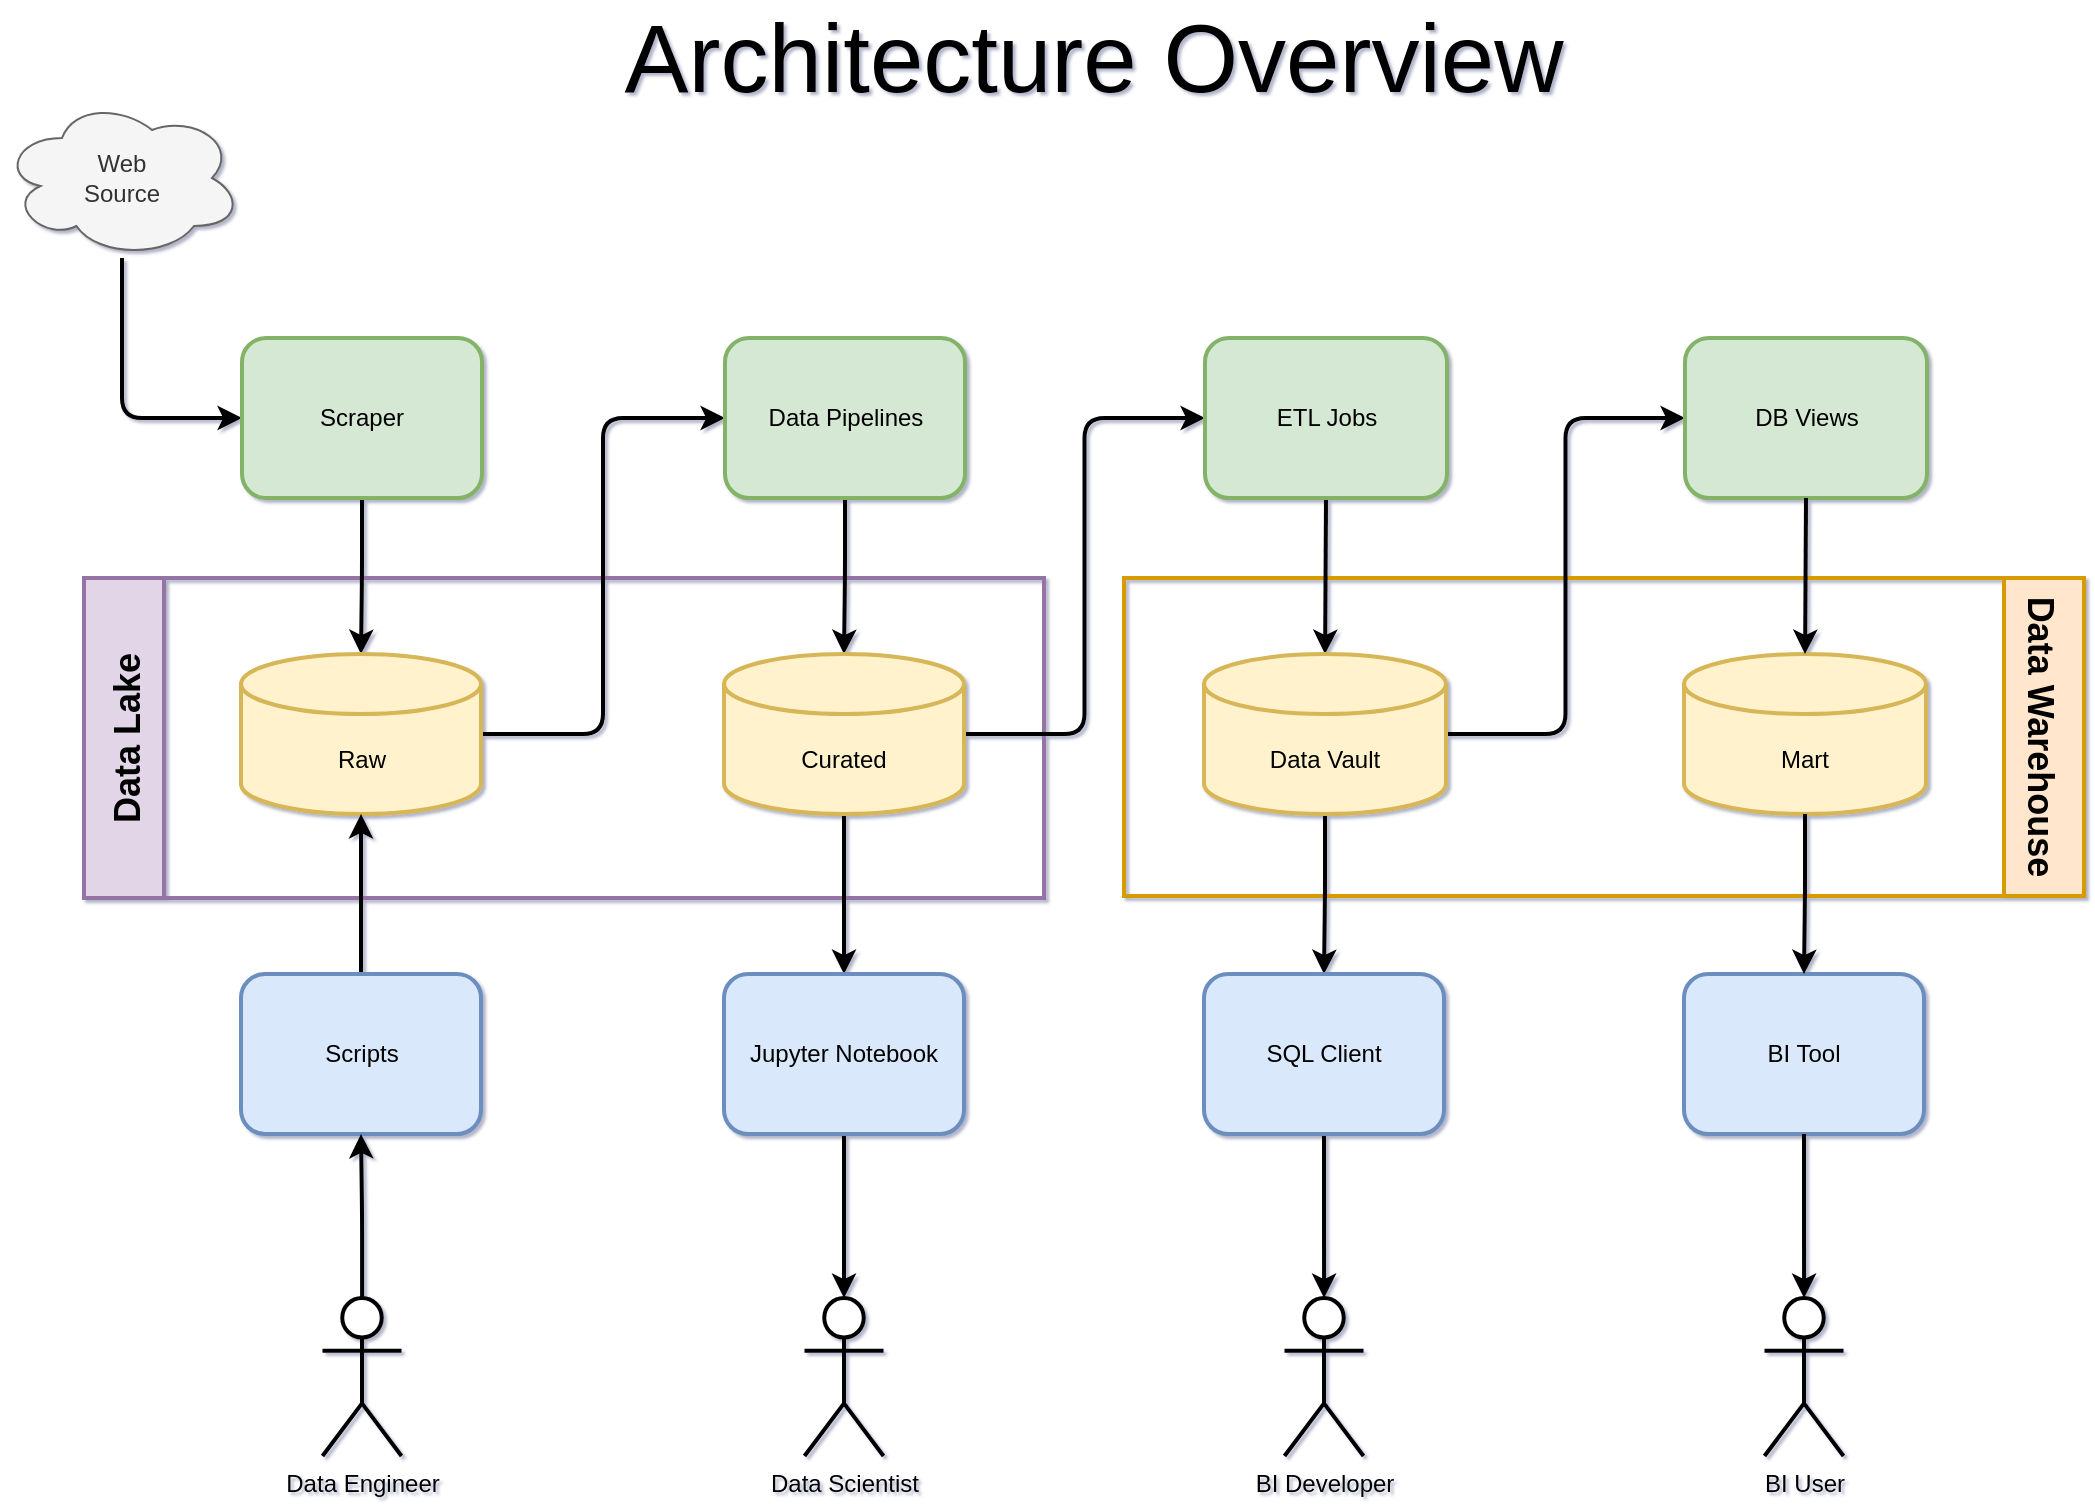 <mxfile version="15.6.0" type="github">
  <diagram id="MoAtzV3okj-ewAqKb-n3" name="Page-1">
    <mxGraphModel dx="2037" dy="1020" grid="1" gridSize="10" guides="1" tooltips="1" connect="1" arrows="1" fold="1" page="1" pageScale="1" pageWidth="1169" pageHeight="827" background="none" math="0" shadow="1">
      <root>
        <mxCell id="0" />
        <mxCell id="1" parent="0" />
        <mxCell id="WRq8cHTFqVjCApXs3IT_-32" value="Data Lake" style="swimlane;horizontal=0;fontSize=18;startSize=40;fillColor=#e1d5e7;strokeColor=#9673a6;strokeWidth=2;" vertex="1" parent="1">
          <mxGeometry x="79" y="320" width="480" height="160" as="geometry" />
        </mxCell>
        <mxCell id="WRq8cHTFqVjCApXs3IT_-33" value="Data Warehouse" style="swimlane;horizontal=0;fontSize=18;startSize=40;fillColor=#ffe6cc;strokeColor=#d79b00;rotation=-180;strokeWidth=2;" vertex="1" parent="1">
          <mxGeometry x="599" y="320" width="480" height="159" as="geometry" />
        </mxCell>
        <mxCell id="WRq8cHTFqVjCApXs3IT_-44" style="edgeStyle=orthogonalEdgeStyle;rounded=1;sketch=0;jumpStyle=arc;orthogonalLoop=1;jettySize=auto;html=1;entryX=0;entryY=0.5;entryDx=0;entryDy=0;shadow=0;fontSize=18;fontColor=#E6E6E6;strokeWidth=2;" edge="1" parent="1" source="WRq8cHTFqVjCApXs3IT_-1" target="WRq8cHTFqVjCApXs3IT_-2">
          <mxGeometry relative="1" as="geometry" />
        </mxCell>
        <mxCell id="WRq8cHTFqVjCApXs3IT_-1" value="Web&lt;br&gt;Source" style="ellipse;shape=cloud;whiteSpace=wrap;html=1;fillColor=#f5f5f5;strokeColor=#666666;fontColor=#333333;" vertex="1" parent="1">
          <mxGeometry x="38" y="80" width="120" height="80" as="geometry" />
        </mxCell>
        <mxCell id="WRq8cHTFqVjCApXs3IT_-4" style="edgeStyle=orthogonalEdgeStyle;rounded=1;orthogonalLoop=1;jettySize=auto;html=1;strokeWidth=2;" edge="1" parent="1" source="WRq8cHTFqVjCApXs3IT_-2" target="WRq8cHTFqVjCApXs3IT_-3">
          <mxGeometry relative="1" as="geometry">
            <mxPoint x="217.5" y="320" as="sourcePoint" />
          </mxGeometry>
        </mxCell>
        <mxCell id="WRq8cHTFqVjCApXs3IT_-2" value="Scraper" style="rounded=1;whiteSpace=wrap;html=1;fillColor=#d5e8d4;strokeColor=#82b366;strokeWidth=2;perimeterSpacing=0;" vertex="1" parent="1">
          <mxGeometry x="158" y="200" width="120" height="80" as="geometry" />
        </mxCell>
        <mxCell id="WRq8cHTFqVjCApXs3IT_-7" style="edgeStyle=orthogonalEdgeStyle;rounded=1;orthogonalLoop=1;jettySize=auto;html=1;entryX=0;entryY=0.5;entryDx=0;entryDy=0;strokeWidth=2;" edge="1" parent="1" source="WRq8cHTFqVjCApXs3IT_-3" target="WRq8cHTFqVjCApXs3IT_-6">
          <mxGeometry relative="1" as="geometry" />
        </mxCell>
        <mxCell id="WRq8cHTFqVjCApXs3IT_-3" value="Raw" style="shape=cylinder3;whiteSpace=wrap;html=1;boundedLbl=1;backgroundOutline=1;size=15;fillColor=#fff2cc;strokeColor=#d6b656;strokeWidth=2;perimeterSpacing=0;" vertex="1" parent="1">
          <mxGeometry x="157.5" y="358" width="120" height="80" as="geometry" />
        </mxCell>
        <mxCell id="WRq8cHTFqVjCApXs3IT_-9" style="edgeStyle=orthogonalEdgeStyle;rounded=1;orthogonalLoop=1;jettySize=auto;html=1;strokeWidth=2;" edge="1" parent="1" source="WRq8cHTFqVjCApXs3IT_-6" target="WRq8cHTFqVjCApXs3IT_-8">
          <mxGeometry relative="1" as="geometry">
            <mxPoint x="459.0" y="320" as="sourcePoint" />
          </mxGeometry>
        </mxCell>
        <mxCell id="WRq8cHTFqVjCApXs3IT_-6" value="Data Pipelines" style="rounded=1;whiteSpace=wrap;html=1;fillColor=#d5e8d4;strokeColor=#82b366;strokeWidth=2;perimeterSpacing=0;" vertex="1" parent="1">
          <mxGeometry x="399.5" y="200" width="120" height="80" as="geometry" />
        </mxCell>
        <mxCell id="WRq8cHTFqVjCApXs3IT_-11" style="edgeStyle=orthogonalEdgeStyle;rounded=1;orthogonalLoop=1;jettySize=auto;html=1;entryX=0;entryY=0.5;entryDx=0;entryDy=0;strokeWidth=2;" edge="1" parent="1" source="WRq8cHTFqVjCApXs3IT_-8" target="WRq8cHTFqVjCApXs3IT_-10">
          <mxGeometry relative="1" as="geometry" />
        </mxCell>
        <mxCell id="WRq8cHTFqVjCApXs3IT_-25" style="edgeStyle=orthogonalEdgeStyle;rounded=1;orthogonalLoop=1;jettySize=auto;html=1;entryX=0.5;entryY=0;entryDx=0;entryDy=0;fontSize=48;strokeWidth=2;" edge="1" parent="1" source="WRq8cHTFqVjCApXs3IT_-8" target="WRq8cHTFqVjCApXs3IT_-23">
          <mxGeometry relative="1" as="geometry" />
        </mxCell>
        <mxCell id="WRq8cHTFqVjCApXs3IT_-8" value="Curated" style="shape=cylinder3;whiteSpace=wrap;html=1;boundedLbl=1;backgroundOutline=1;size=15;fillColor=#fff2cc;strokeColor=#d6b656;strokeWidth=2;perimeterSpacing=0;" vertex="1" parent="1">
          <mxGeometry x="399" y="358" width="120" height="80" as="geometry" />
        </mxCell>
        <mxCell id="WRq8cHTFqVjCApXs3IT_-13" style="edgeStyle=orthogonalEdgeStyle;rounded=1;orthogonalLoop=1;jettySize=auto;html=1;entryX=0.5;entryY=0;entryDx=0;entryDy=0;entryPerimeter=0;strokeWidth=2;jumpStyle=arc;shadow=0;sketch=0;" edge="1" parent="1" source="WRq8cHTFqVjCApXs3IT_-10" target="WRq8cHTFqVjCApXs3IT_-12">
          <mxGeometry relative="1" as="geometry">
            <mxPoint x="699.571" y="320" as="sourcePoint" />
          </mxGeometry>
        </mxCell>
        <mxCell id="WRq8cHTFqVjCApXs3IT_-10" value="ETL Jobs" style="rounded=1;whiteSpace=wrap;html=1;fillColor=#d5e8d4;strokeColor=#82b366;strokeWidth=2;perimeterSpacing=0;" vertex="1" parent="1">
          <mxGeometry x="639.5" y="200" width="121" height="80" as="geometry" />
        </mxCell>
        <mxCell id="WRq8cHTFqVjCApXs3IT_-17" style="edgeStyle=orthogonalEdgeStyle;rounded=1;orthogonalLoop=1;jettySize=auto;html=1;strokeWidth=2;" edge="1" parent="1" source="WRq8cHTFqVjCApXs3IT_-12" target="WRq8cHTFqVjCApXs3IT_-14">
          <mxGeometry relative="1" as="geometry" />
        </mxCell>
        <mxCell id="WRq8cHTFqVjCApXs3IT_-43" style="edgeStyle=orthogonalEdgeStyle;rounded=1;sketch=0;jumpStyle=arc;orthogonalLoop=1;jettySize=auto;html=1;entryX=0;entryY=0.5;entryDx=0;entryDy=0;shadow=0;fontSize=18;fontColor=#E6E6E6;strokeWidth=2;" edge="1" parent="1" source="WRq8cHTFqVjCApXs3IT_-12" target="WRq8cHTFqVjCApXs3IT_-37">
          <mxGeometry relative="1" as="geometry" />
        </mxCell>
        <mxCell id="WRq8cHTFqVjCApXs3IT_-12" value="Data Vault" style="shape=cylinder3;whiteSpace=wrap;html=1;boundedLbl=1;backgroundOutline=1;size=15;fillColor=#fff2cc;strokeColor=#d6b656;strokeWidth=2;perimeterSpacing=0;" vertex="1" parent="1">
          <mxGeometry x="639" y="358" width="121" height="80" as="geometry" />
        </mxCell>
        <mxCell id="WRq8cHTFqVjCApXs3IT_-20" style="edgeStyle=orthogonalEdgeStyle;rounded=1;orthogonalLoop=1;jettySize=auto;html=1;strokeWidth=2;" edge="1" parent="1" source="WRq8cHTFqVjCApXs3IT_-14" target="WRq8cHTFqVjCApXs3IT_-19">
          <mxGeometry relative="1" as="geometry">
            <mxPoint x="809" y="768" as="targetPoint" />
          </mxGeometry>
        </mxCell>
        <mxCell id="WRq8cHTFqVjCApXs3IT_-14" value="SQL Client" style="rounded=1;whiteSpace=wrap;html=1;fillColor=#dae8fc;strokeColor=#6c8ebf;strokeWidth=2;" vertex="1" parent="1">
          <mxGeometry x="639" y="518" width="120" height="80" as="geometry" />
        </mxCell>
        <mxCell id="WRq8cHTFqVjCApXs3IT_-19" value="BI Developer" style="shape=umlActor;verticalLabelPosition=bottom;verticalAlign=top;html=1;outlineConnect=0;aspect=fixed;strokeWidth=2;" vertex="1" parent="1">
          <mxGeometry x="679.25" y="680" width="39.5" height="79" as="geometry" />
        </mxCell>
        <mxCell id="WRq8cHTFqVjCApXs3IT_-22" value="Architecture Overview" style="text;html=1;strokeColor=none;fillColor=none;align=center;verticalAlign=middle;whiteSpace=wrap;rounded=0;fontSize=48;" vertex="1" parent="1">
          <mxGeometry x="324" y="40" width="520" height="40" as="geometry" />
        </mxCell>
        <mxCell id="WRq8cHTFqVjCApXs3IT_-26" style="edgeStyle=orthogonalEdgeStyle;rounded=1;orthogonalLoop=1;jettySize=auto;html=1;entryX=0.5;entryY=0;entryDx=0;entryDy=0;entryPerimeter=0;fontSize=48;strokeWidth=2;" edge="1" parent="1" source="WRq8cHTFqVjCApXs3IT_-23" target="WRq8cHTFqVjCApXs3IT_-24">
          <mxGeometry relative="1" as="geometry" />
        </mxCell>
        <mxCell id="WRq8cHTFqVjCApXs3IT_-23" value="Jupyter Notebook" style="rounded=1;whiteSpace=wrap;html=1;fillColor=#dae8fc;strokeColor=#6c8ebf;strokeWidth=2;" vertex="1" parent="1">
          <mxGeometry x="399" y="518" width="120" height="80" as="geometry" />
        </mxCell>
        <mxCell id="WRq8cHTFqVjCApXs3IT_-24" value="Data Scientist" style="shape=umlActor;verticalLabelPosition=bottom;verticalAlign=top;html=1;outlineConnect=0;aspect=fixed;strokeWidth=2;" vertex="1" parent="1">
          <mxGeometry x="439.25" y="680" width="39.5" height="79" as="geometry" />
        </mxCell>
        <mxCell id="WRq8cHTFqVjCApXs3IT_-30" style="edgeStyle=orthogonalEdgeStyle;rounded=1;orthogonalLoop=1;jettySize=auto;html=1;entryX=0.5;entryY=1;entryDx=0;entryDy=0;entryPerimeter=0;fontSize=48;strokeWidth=2;" edge="1" parent="1" source="WRq8cHTFqVjCApXs3IT_-27" target="WRq8cHTFqVjCApXs3IT_-3">
          <mxGeometry relative="1" as="geometry" />
        </mxCell>
        <mxCell id="WRq8cHTFqVjCApXs3IT_-27" value="Scripts" style="rounded=1;whiteSpace=wrap;html=1;fillColor=#dae8fc;strokeColor=#6c8ebf;strokeWidth=2;" vertex="1" parent="1">
          <mxGeometry x="157.5" y="518" width="120" height="80" as="geometry" />
        </mxCell>
        <mxCell id="WRq8cHTFqVjCApXs3IT_-29" style="edgeStyle=orthogonalEdgeStyle;rounded=1;orthogonalLoop=1;jettySize=auto;html=1;fontSize=48;strokeWidth=2;" edge="1" parent="1" source="WRq8cHTFqVjCApXs3IT_-28" target="WRq8cHTFqVjCApXs3IT_-27">
          <mxGeometry relative="1" as="geometry" />
        </mxCell>
        <mxCell id="WRq8cHTFqVjCApXs3IT_-28" value="Data Engineer" style="shape=umlActor;verticalLabelPosition=bottom;verticalAlign=top;html=1;outlineConnect=0;aspect=fixed;strokeWidth=2;" vertex="1" parent="1">
          <mxGeometry x="198.25" y="680" width="39.5" height="79" as="geometry" />
        </mxCell>
        <mxCell id="WRq8cHTFqVjCApXs3IT_-37" value="DB Views" style="rounded=1;whiteSpace=wrap;html=1;fillColor=#d5e8d4;strokeColor=#82b366;strokeWidth=2;perimeterSpacing=0;" vertex="1" parent="1">
          <mxGeometry x="879.5" y="200" width="121" height="80" as="geometry" />
        </mxCell>
        <mxCell id="WRq8cHTFqVjCApXs3IT_-39" value="Mart" style="shape=cylinder3;whiteSpace=wrap;html=1;boundedLbl=1;backgroundOutline=1;size=15;fillColor=#fff2cc;strokeColor=#d6b656;strokeWidth=2;perimeterSpacing=0;" vertex="1" parent="1">
          <mxGeometry x="879" y="358" width="121" height="80" as="geometry" />
        </mxCell>
        <mxCell id="WRq8cHTFqVjCApXs3IT_-36" style="edgeStyle=orthogonalEdgeStyle;rounded=1;orthogonalLoop=1;jettySize=auto;html=1;entryX=0.5;entryY=0;entryDx=0;entryDy=0;entryPerimeter=0;strokeWidth=2;jumpStyle=arc;shadow=0;sketch=0;" edge="1" parent="1" source="WRq8cHTFqVjCApXs3IT_-37" target="WRq8cHTFqVjCApXs3IT_-39">
          <mxGeometry relative="1" as="geometry">
            <mxPoint x="939.571" y="320" as="sourcePoint" />
          </mxGeometry>
        </mxCell>
        <mxCell id="WRq8cHTFqVjCApXs3IT_-41" value="BI Tool" style="rounded=1;whiteSpace=wrap;html=1;fillColor=#dae8fc;strokeColor=#6c8ebf;strokeWidth=2;" vertex="1" parent="1">
          <mxGeometry x="879" y="518" width="120" height="80" as="geometry" />
        </mxCell>
        <mxCell id="WRq8cHTFqVjCApXs3IT_-38" style="edgeStyle=orthogonalEdgeStyle;rounded=1;orthogonalLoop=1;jettySize=auto;html=1;strokeWidth=2;" edge="1" parent="1" source="WRq8cHTFqVjCApXs3IT_-39" target="WRq8cHTFqVjCApXs3IT_-41">
          <mxGeometry relative="1" as="geometry" />
        </mxCell>
        <mxCell id="WRq8cHTFqVjCApXs3IT_-42" value="BI User" style="shape=umlActor;verticalLabelPosition=bottom;verticalAlign=top;html=1;outlineConnect=0;aspect=fixed;strokeWidth=2;" vertex="1" parent="1">
          <mxGeometry x="919.25" y="680" width="39.5" height="79" as="geometry" />
        </mxCell>
        <mxCell id="WRq8cHTFqVjCApXs3IT_-40" style="edgeStyle=orthogonalEdgeStyle;rounded=1;orthogonalLoop=1;jettySize=auto;html=1;strokeWidth=2;" edge="1" parent="1" source="WRq8cHTFqVjCApXs3IT_-41" target="WRq8cHTFqVjCApXs3IT_-42">
          <mxGeometry relative="1" as="geometry">
            <mxPoint x="1049" y="768" as="targetPoint" />
          </mxGeometry>
        </mxCell>
      </root>
    </mxGraphModel>
  </diagram>
</mxfile>
